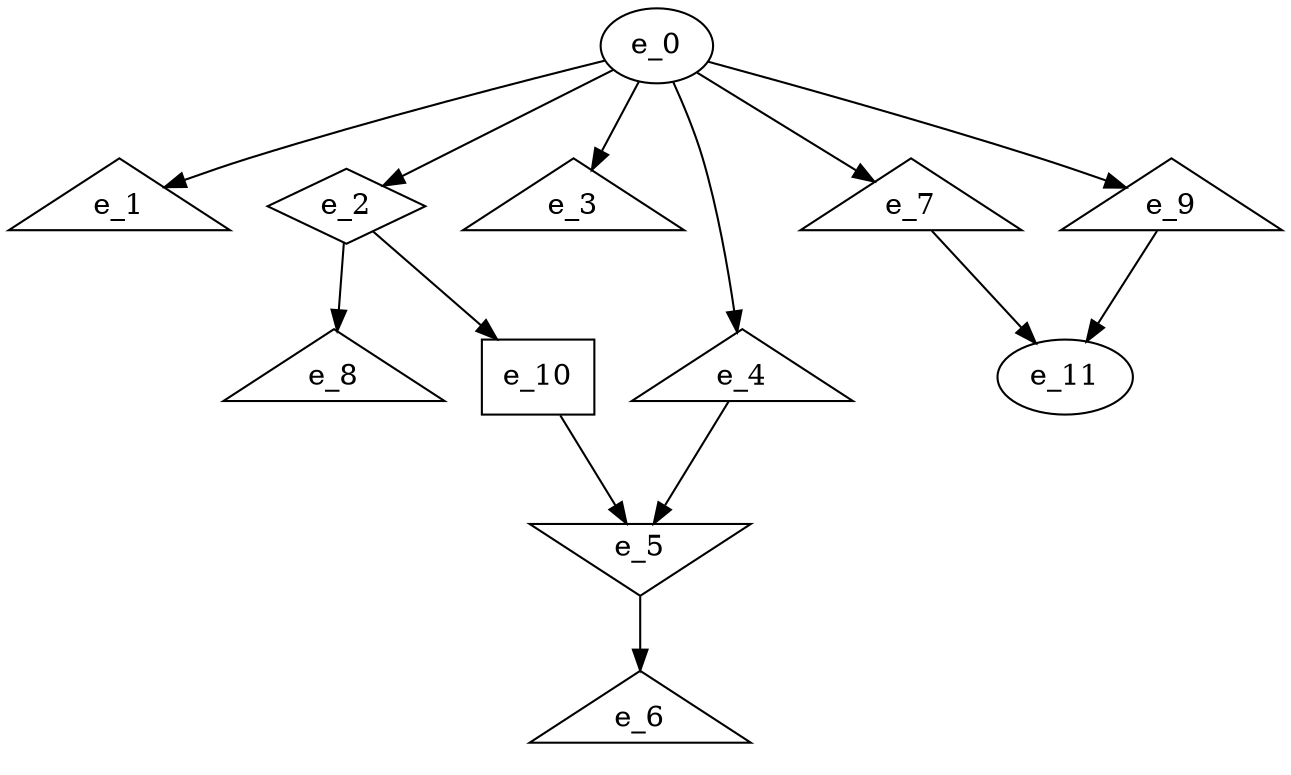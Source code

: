 digraph control_path {
  e_0: entry_node : n ;
  e_1 [shape = triangle];
  e_2 [shape = diamond];
  e_3 [shape = triangle];
  e_4 [shape = triangle];
  e_5 [shape = invtriangle];
  e_6 [shape = triangle];
  e_7 [shape = triangle];
  e_8 [shape = triangle];
  e_9 [shape = triangle];
  e_10 [shape = dot];
  e_11: exit_node : s ;
  e_0 -> e_1;
  e_0 -> e_2;
  e_0 -> e_3;
  e_0 -> e_4;
  e_4 -> e_5;
  e_10 -> e_5;
  e_5 -> e_6;
  e_0 -> e_7;
  e_2 -> e_8;
  e_0 -> e_9;
  e_2 -> e_10;
  e_7 -> e_11;
  e_9 -> e_11;
}

